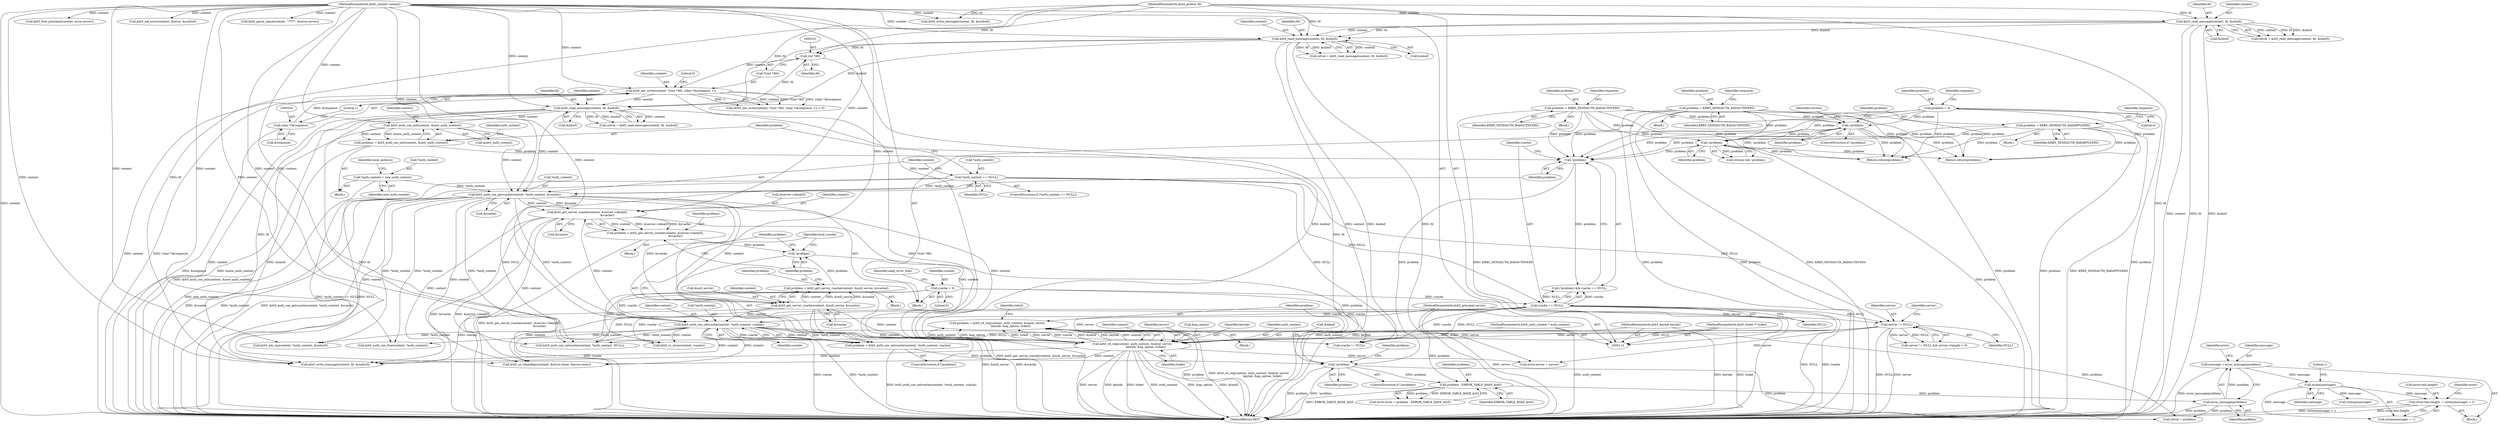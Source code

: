 digraph "0_krb5_102bb6ebf20f9174130c85c3b052ae104e5073ec_0@API" {
"1000449" [label="(Call,error.text.length  = strlen(message) + 1)"];
"1000456" [label="(Call,strlen(message))"];
"1000445" [label="(Call,message = error_message(problem))"];
"1000447" [label="(Call,error_message(problem))"];
"1000431" [label="(Call,problem - ERROR_TABLE_BASE_krb5)"];
"1000369" [label="(Call,problem = krb5_rd_req(context, auth_context, &inbuf, server,\n                              keytab, &ap_option, ticket))"];
"1000371" [label="(Call,krb5_rd_req(context, auth_context, &inbuf, server,\n                              keytab, &ap_option, ticket))"];
"1000295" [label="(Call,krb5_auth_con_getrcache(context, *auth_context, &rcache))"];
"1000284" [label="(Call,krb5_auth_con_init(context, &new_auth_context))"];
"1000269" [label="(Call,krb5_read_message(context, fd, &inbuf))"];
"1000247" [label="(Call,krb5_net_write(context, *((int *)fd), (char *)&response, 1))"];
"1000205" [label="(Call,krb5_read_message(context, fd, &inbuf))"];
"1000167" [label="(Call,krb5_read_message(context, fd, &inbuf))"];
"1000115" [label="(MethodParameterIn,krb5_context context)"];
"1000117" [label="(MethodParameterIn,krb5_pointer fd)"];
"1000253" [label="(Call,(char *)&response)"];
"1000250" [label="(Call,(int *)fd)"];
"1000288" [label="(Call,*auth_context = new_auth_context)"];
"1000277" [label="(Call,*auth_context == NULL)"];
"1000357" [label="(Call,krb5_auth_con_setrcache(context, *auth_context, rcache))"];
"1000322" [label="(Call,krb5_get_server_rcache(context, &server->data[0],\n                                             &rcache))"];
"1000346" [label="(Call,krb5_get_server_rcache(context, &null_server, &rcache))"];
"1000305" [label="(Call,rcache == NULL)"];
"1000135" [label="(Call,rcache = 0)"];
"1000116" [label="(MethodParameterIn,krb5_auth_context * auth_context)"];
"1000311" [label="(Call,server != NULL)"];
"1000119" [label="(MethodParameterIn,krb5_principal server)"];
"1000121" [label="(MethodParameterIn,krb5_keytab keytab)"];
"1000122" [label="(MethodParameterIn,krb5_ticket ** ticket)"];
"1000366" [label="(Call,!problem)"];
"1000355" [label="(Call,problem = krb5_auth_con_setrcache(context, *auth_context, rcache))"];
"1000303" [label="(Call,!problem)"];
"1000181" [label="(Call,problem = KRB5_SENDAUTH_BADAUTHVERS)"];
"1000222" [label="(Call,!problem)"];
"1000152" [label="(Call,problem = 0)"];
"1000196" [label="(Call,problem = KRB5_SENDAUTH_BADAUTHVERS)"];
"1000234" [label="(Call,!problem)"];
"1000225" [label="(Call,problem = KRB5_SENDAUTH_BADAPPLVERS)"];
"1000282" [label="(Call,problem = krb5_auth_con_init(context, &new_auth_context))"];
"1000353" [label="(Call,!problem)"];
"1000320" [label="(Call,problem = krb5_get_server_rcache(context, &server->data[0],\n                                             &rcache))"];
"1000344" [label="(Call,problem = krb5_get_server_rcache(context, &null_server, &rcache))"];
"1000448" [label="(Identifier,problem)"];
"1000305" [label="(Call,rcache == NULL)"];
"1000316" [label="(Identifier,server)"];
"1000333" [label="(Block,)"];
"1000321" [label="(Identifier,problem)"];
"1000222" [label="(Call,!problem)"];
"1000153" [label="(Identifier,problem)"];
"1000350" [label="(Call,&rcache)"];
"1000235" [label="(Identifier,problem)"];
"1000563" [label="(Call,krb5_write_message(context, fd, &outbuf))"];
"1000358" [label="(Identifier,context)"];
"1000295" [label="(Call,krb5_auth_con_getrcache(context, *auth_context, &rcache))"];
"1000594" [label="(Call,krb5_auth_con_setrcache(context, *auth_context, NULL))"];
"1000372" [label="(Identifier,context)"];
"1000458" [label="(Literal,1)"];
"1000225" [label="(Call,problem = KRB5_SENDAUTH_BADAPPLVERS)"];
"1000247" [label="(Call,krb5_net_write(context, *((int *)fd), (char *)&response, 1))"];
"1000116" [label="(MethodParameterIn,krb5_auth_context * auth_context)"];
"1000154" [label="(Literal,0)"];
"1000376" [label="(Identifier,server)"];
"1000288" [label="(Call,*auth_context = new_auth_context)"];
"1000234" [label="(Call,!problem)"];
"1000354" [label="(Identifier,problem)"];
"1000203" [label="(Call,retval = krb5_read_message(context, fd, &inbuf))"];
"1000304" [label="(Identifier,problem)"];
"1000250" [label="(Call,(int *)fd)"];
"1000462" [label="(Identifier,error)"];
"1000285" [label="(Identifier,context)"];
"1000232" [label="(Call,version && !problem)"];
"1000293" [label="(Identifier,local_authcon)"];
"1000431" [label="(Call,problem - ERROR_TABLE_BASE_krb5)"];
"1000552" [label="(Call,krb5_mk_rep(context, *auth_context, &outbuf))"];
"1000281" [label="(Block,)"];
"1000445" [label="(Call,message = error_message(problem))"];
"1000277" [label="(Call,*auth_context == NULL)"];
"1000255" [label="(Call,&response)"];
"1000180" [label="(Block,)"];
"1000378" [label="(Call,&ap_option)"];
"1000269" [label="(Call,krb5_read_message(context, fd, &inbuf))"];
"1000258" [label="(Literal,0)"];
"1000359" [label="(Call,*auth_context)"];
"1000361" [label="(Identifier,rcache)"];
"1000455" [label="(Call,strlen(message) + 1)"];
"1000396" [label="(Call,krb5_us_timeofday(context, &error.stime, &error.susec))"];
"1000344" [label="(Call,problem = krb5_get_server_rcache(context, &null_server, &rcache))"];
"1000142" [label="(Identifier,need_error_free)"];
"1000345" [label="(Identifier,problem)"];
"1000320" [label="(Call,problem = krb5_get_server_rcache(context, &server->data[0],\n                                             &rcache))"];
"1000357" [label="(Call,krb5_auth_con_setrcache(context, *auth_context, rcache))"];
"1000383" [label="(Identifier,inbuf)"];
"1000135" [label="(Call,rcache = 0)"];
"1000386" [label="(Identifier,problem)"];
"1000272" [label="(Call,&inbuf)"];
"1000233" [label="(Identifier,version)"];
"1000229" [label="(Identifier,response)"];
"1000208" [label="(Call,&inbuf)"];
"1000156" [label="(Identifier,response)"];
"1000457" [label="(Identifier,message)"];
"1000278" [label="(Call,*auth_context)"];
"1000183" [label="(Identifier,KRB5_SENDAUTH_BADAUTHVERS)"];
"1000446" [label="(Identifier,message)"];
"1000348" [label="(Call,&null_server)"];
"1000271" [label="(Identifier,fd)"];
"1000249" [label="(Call,*((int *)fd))"];
"1000299" [label="(Call,&rcache)"];
"1000366" [label="(Call,!problem)"];
"1000303" [label="(Call,!problem)"];
"1000165" [label="(Call,retval = krb5_read_message(context, fd, &inbuf))"];
"1000347" [label="(Identifier,context)"];
"1000322" [label="(Call,krb5_get_server_rcache(context, &server->data[0],\n                                             &rcache))"];
"1000504" [label="(Call,krb5_free_principal(context, error.server))"];
"1000310" [label="(Call,server != NULL && server->length > 0)"];
"1000115" [label="(MethodParameterIn,krb5_context context)"];
"1000324" [label="(Call,&server->data[0])"];
"1000280" [label="(Identifier,NULL)"];
"1000296" [label="(Identifier,context)"];
"1000270" [label="(Identifier,context)"];
"1000452" [label="(Identifier,error)"];
"1000264" [label="(Return,return(problem);)"];
"1000368" [label="(Block,)"];
"1000346" [label="(Call,krb5_get_server_rcache(context, &null_server, &rcache))"];
"1000182" [label="(Identifier,problem)"];
"1000323" [label="(Identifier,context)"];
"1000205" [label="(Call,krb5_read_message(context, fd, &inbuf))"];
"1000206" [label="(Identifier,context)"];
"1000289" [label="(Call,*auth_context)"];
"1000119" [label="(MethodParameterIn,krb5_principal server)"];
"1000353" [label="(Call,!problem)"];
"1000284" [label="(Call,krb5_auth_con_init(context, &new_auth_context))"];
"1000196" [label="(Call,problem = KRB5_SENDAUTH_BADAUTHVERS)"];
"1000152" [label="(Call,problem = 0)"];
"1000456" [label="(Call,strlen(message))"];
"1000185" [label="(Identifier,response)"];
"1000370" [label="(Identifier,problem)"];
"1000221" [label="(ControlStructure,if (!problem))"];
"1000168" [label="(Identifier,context)"];
"1000591" [label="(Call,krb5_rc_close(context, rcache))"];
"1000302" [label="(Call,(!problem) && rcache == NULL)"];
"1000283" [label="(Identifier,problem)"];
"1000367" [label="(Identifier,problem)"];
"1000297" [label="(Call,*auth_context)"];
"1000267" [label="(Call,retval = krb5_read_message(context, fd, &inbuf))"];
"1000291" [label="(Identifier,new_auth_context)"];
"1000276" [label="(ControlStructure,if (*auth_context == NULL))"];
"1000408" [label="(Call,error.server = server)"];
"1000387" [label="(Block,)"];
"1000311" [label="(Call,server != NULL)"];
"1000226" [label="(Identifier,problem)"];
"1000169" [label="(Identifier,fd)"];
"1000121" [label="(MethodParameterIn,krb5_keytab keytab)"];
"1000465" [label="(Call,strdup(message))"];
"1000433" [label="(Identifier,ERROR_TABLE_BASE_krb5)"];
"1000207" [label="(Identifier,fd)"];
"1000377" [label="(Identifier,keytab)"];
"1000224" [label="(Block,)"];
"1000246" [label="(Call,(krb5_net_write(context, *((int *)fd), (char *)&response, 1)) < 0)"];
"1000523" [label="(Call,krb5_write_message(context, fd, &outbuf))"];
"1000537" [label="(Call,retval = problem)"];
"1000195" [label="(Block,)"];
"1000356" [label="(Identifier,problem)"];
"1000282" [label="(Call,problem = krb5_auth_con_init(context, &new_auth_context))"];
"1000181" [label="(Call,problem = KRB5_SENDAUTH_BADAUTHVERS)"];
"1000227" [label="(Identifier,KRB5_SENDAUTH_BADAPPLVERS)"];
"1000167" [label="(Call,krb5_read_message(context, fd, &inbuf))"];
"1000253" [label="(Call,(char *)&response)"];
"1000290" [label="(Identifier,auth_context)"];
"1000373" [label="(Identifier,auth_context)"];
"1000352" [label="(ControlStructure,if (!problem))"];
"1000447" [label="(Call,error_message(problem))"];
"1000380" [label="(Identifier,ticket)"];
"1000257" [label="(Literal,1)"];
"1000330" [label="(Call,&rcache)"];
"1000365" [label="(ControlStructure,if (!problem))"];
"1000449" [label="(Call,error.text.length  = strlen(message) + 1)"];
"1000482" [label="(Call,krb5_mk_error(context, &error, &outbuf))"];
"1000369" [label="(Call,problem = krb5_rd_req(context, auth_context, &inbuf, server,\n                              keytab, &ap_option, ticket))"];
"1000117" [label="(MethodParameterIn,krb5_pointer fd)"];
"1000312" [label="(Identifier,server)"];
"1000137" [label="(Literal,0)"];
"1000579" [label="(Call,krb5_auth_con_free(context, *auth_context))"];
"1000252" [label="(Identifier,fd)"];
"1000313" [label="(Identifier,NULL)"];
"1000601" [label="(MethodReturn,RET)"];
"1000371" [label="(Call,krb5_rd_req(context, auth_context, &inbuf, server,\n                              keytab, &ap_option, ticket))"];
"1000587" [label="(Call,rcache != NULL)"];
"1000260" [label="(Return,return(problem);)"];
"1000427" [label="(Call,error.error = problem - ERROR_TABLE_BASE_krb5)"];
"1000319" [label="(Block,)"];
"1000363" [label="(Identifier,local_rcache)"];
"1000223" [label="(Identifier,problem)"];
"1000374" [label="(Call,&inbuf)"];
"1000170" [label="(Call,&inbuf)"];
"1000306" [label="(Identifier,rcache)"];
"1000355" [label="(Call,problem = krb5_auth_con_setrcache(context, *auth_context, rcache))"];
"1000307" [label="(Identifier,NULL)"];
"1000432" [label="(Identifier,problem)"];
"1000136" [label="(Identifier,rcache)"];
"1000124" [label="(Block,)"];
"1000417" [label="(Call,krb5_parse_name(context, \"????\", &error.server))"];
"1000198" [label="(Identifier,KRB5_SENDAUTH_BADAUTHVERS)"];
"1000286" [label="(Call,&new_auth_context)"];
"1000450" [label="(Call,error.text.length)"];
"1000197" [label="(Identifier,problem)"];
"1000248" [label="(Identifier,context)"];
"1000200" [label="(Identifier,response)"];
"1000122" [label="(MethodParameterIn,krb5_ticket ** ticket)"];
"1000449" -> "1000387"  [label="AST: "];
"1000449" -> "1000455"  [label="CFG: "];
"1000450" -> "1000449"  [label="AST: "];
"1000455" -> "1000449"  [label="AST: "];
"1000462" -> "1000449"  [label="CFG: "];
"1000449" -> "1000601"  [label="DDG: strlen(message) + 1"];
"1000449" -> "1000601"  [label="DDG: error.text.length"];
"1000456" -> "1000449"  [label="DDG: message"];
"1000456" -> "1000455"  [label="AST: "];
"1000456" -> "1000457"  [label="CFG: "];
"1000457" -> "1000456"  [label="AST: "];
"1000458" -> "1000456"  [label="CFG: "];
"1000456" -> "1000455"  [label="DDG: message"];
"1000445" -> "1000456"  [label="DDG: message"];
"1000456" -> "1000465"  [label="DDG: message"];
"1000445" -> "1000387"  [label="AST: "];
"1000445" -> "1000447"  [label="CFG: "];
"1000446" -> "1000445"  [label="AST: "];
"1000447" -> "1000445"  [label="AST: "];
"1000452" -> "1000445"  [label="CFG: "];
"1000445" -> "1000601"  [label="DDG: error_message(problem)"];
"1000447" -> "1000445"  [label="DDG: problem"];
"1000447" -> "1000448"  [label="CFG: "];
"1000448" -> "1000447"  [label="AST: "];
"1000447" -> "1000601"  [label="DDG: problem"];
"1000431" -> "1000447"  [label="DDG: problem"];
"1000447" -> "1000537"  [label="DDG: problem"];
"1000431" -> "1000427"  [label="AST: "];
"1000431" -> "1000433"  [label="CFG: "];
"1000432" -> "1000431"  [label="AST: "];
"1000433" -> "1000431"  [label="AST: "];
"1000427" -> "1000431"  [label="CFG: "];
"1000431" -> "1000601"  [label="DDG: ERROR_TABLE_BASE_krb5"];
"1000431" -> "1000427"  [label="DDG: problem"];
"1000431" -> "1000427"  [label="DDG: ERROR_TABLE_BASE_krb5"];
"1000369" -> "1000431"  [label="DDG: problem"];
"1000366" -> "1000431"  [label="DDG: problem"];
"1000369" -> "1000368"  [label="AST: "];
"1000369" -> "1000371"  [label="CFG: "];
"1000370" -> "1000369"  [label="AST: "];
"1000371" -> "1000369"  [label="AST: "];
"1000383" -> "1000369"  [label="CFG: "];
"1000369" -> "1000601"  [label="DDG: problem"];
"1000369" -> "1000601"  [label="DDG: krb5_rd_req(context, auth_context, &inbuf, server,\n                              keytab, &ap_option, ticket)"];
"1000371" -> "1000369"  [label="DDG: auth_context"];
"1000371" -> "1000369"  [label="DDG: &ap_option"];
"1000371" -> "1000369"  [label="DDG: ticket"];
"1000371" -> "1000369"  [label="DDG: server"];
"1000371" -> "1000369"  [label="DDG: &inbuf"];
"1000371" -> "1000369"  [label="DDG: keytab"];
"1000371" -> "1000369"  [label="DDG: context"];
"1000369" -> "1000537"  [label="DDG: problem"];
"1000371" -> "1000380"  [label="CFG: "];
"1000372" -> "1000371"  [label="AST: "];
"1000373" -> "1000371"  [label="AST: "];
"1000374" -> "1000371"  [label="AST: "];
"1000376" -> "1000371"  [label="AST: "];
"1000377" -> "1000371"  [label="AST: "];
"1000378" -> "1000371"  [label="AST: "];
"1000380" -> "1000371"  [label="AST: "];
"1000371" -> "1000601"  [label="DDG: server"];
"1000371" -> "1000601"  [label="DDG: keytab"];
"1000371" -> "1000601"  [label="DDG: ticket"];
"1000371" -> "1000601"  [label="DDG: auth_context"];
"1000371" -> "1000601"  [label="DDG: &ap_option"];
"1000371" -> "1000601"  [label="DDG: &inbuf"];
"1000295" -> "1000371"  [label="DDG: context"];
"1000357" -> "1000371"  [label="DDG: context"];
"1000322" -> "1000371"  [label="DDG: context"];
"1000346" -> "1000371"  [label="DDG: context"];
"1000115" -> "1000371"  [label="DDG: context"];
"1000116" -> "1000371"  [label="DDG: auth_context"];
"1000269" -> "1000371"  [label="DDG: &inbuf"];
"1000311" -> "1000371"  [label="DDG: server"];
"1000119" -> "1000371"  [label="DDG: server"];
"1000121" -> "1000371"  [label="DDG: keytab"];
"1000122" -> "1000371"  [label="DDG: ticket"];
"1000371" -> "1000396"  [label="DDG: context"];
"1000371" -> "1000408"  [label="DDG: server"];
"1000371" -> "1000523"  [label="DDG: context"];
"1000295" -> "1000124"  [label="AST: "];
"1000295" -> "1000299"  [label="CFG: "];
"1000296" -> "1000295"  [label="AST: "];
"1000297" -> "1000295"  [label="AST: "];
"1000299" -> "1000295"  [label="AST: "];
"1000304" -> "1000295"  [label="CFG: "];
"1000295" -> "1000601"  [label="DDG: &rcache"];
"1000295" -> "1000601"  [label="DDG: *auth_context"];
"1000295" -> "1000601"  [label="DDG: krb5_auth_con_getrcache(context, *auth_context, &rcache)"];
"1000284" -> "1000295"  [label="DDG: context"];
"1000269" -> "1000295"  [label="DDG: context"];
"1000115" -> "1000295"  [label="DDG: context"];
"1000288" -> "1000295"  [label="DDG: *auth_context"];
"1000277" -> "1000295"  [label="DDG: *auth_context"];
"1000295" -> "1000322"  [label="DDG: context"];
"1000295" -> "1000322"  [label="DDG: &rcache"];
"1000295" -> "1000346"  [label="DDG: context"];
"1000295" -> "1000346"  [label="DDG: &rcache"];
"1000295" -> "1000357"  [label="DDG: *auth_context"];
"1000295" -> "1000396"  [label="DDG: context"];
"1000295" -> "1000523"  [label="DDG: context"];
"1000295" -> "1000552"  [label="DDG: *auth_context"];
"1000295" -> "1000579"  [label="DDG: *auth_context"];
"1000295" -> "1000594"  [label="DDG: *auth_context"];
"1000284" -> "1000282"  [label="AST: "];
"1000284" -> "1000286"  [label="CFG: "];
"1000285" -> "1000284"  [label="AST: "];
"1000286" -> "1000284"  [label="AST: "];
"1000282" -> "1000284"  [label="CFG: "];
"1000284" -> "1000601"  [label="DDG: &new_auth_context"];
"1000284" -> "1000282"  [label="DDG: context"];
"1000284" -> "1000282"  [label="DDG: &new_auth_context"];
"1000269" -> "1000284"  [label="DDG: context"];
"1000115" -> "1000284"  [label="DDG: context"];
"1000269" -> "1000267"  [label="AST: "];
"1000269" -> "1000272"  [label="CFG: "];
"1000270" -> "1000269"  [label="AST: "];
"1000271" -> "1000269"  [label="AST: "];
"1000272" -> "1000269"  [label="AST: "];
"1000267" -> "1000269"  [label="CFG: "];
"1000269" -> "1000601"  [label="DDG: context"];
"1000269" -> "1000601"  [label="DDG: &inbuf"];
"1000269" -> "1000601"  [label="DDG: fd"];
"1000269" -> "1000267"  [label="DDG: context"];
"1000269" -> "1000267"  [label="DDG: fd"];
"1000269" -> "1000267"  [label="DDG: &inbuf"];
"1000247" -> "1000269"  [label="DDG: context"];
"1000115" -> "1000269"  [label="DDG: context"];
"1000250" -> "1000269"  [label="DDG: fd"];
"1000117" -> "1000269"  [label="DDG: fd"];
"1000205" -> "1000269"  [label="DDG: &inbuf"];
"1000269" -> "1000523"  [label="DDG: fd"];
"1000247" -> "1000246"  [label="AST: "];
"1000247" -> "1000257"  [label="CFG: "];
"1000248" -> "1000247"  [label="AST: "];
"1000249" -> "1000247"  [label="AST: "];
"1000253" -> "1000247"  [label="AST: "];
"1000257" -> "1000247"  [label="AST: "];
"1000258" -> "1000247"  [label="CFG: "];
"1000247" -> "1000601"  [label="DDG: context"];
"1000247" -> "1000601"  [label="DDG: (char *)&response"];
"1000247" -> "1000601"  [label="DDG: *((int *)fd)"];
"1000247" -> "1000246"  [label="DDG: context"];
"1000247" -> "1000246"  [label="DDG: *((int *)fd)"];
"1000247" -> "1000246"  [label="DDG: (char *)&response"];
"1000247" -> "1000246"  [label="DDG: 1"];
"1000205" -> "1000247"  [label="DDG: context"];
"1000115" -> "1000247"  [label="DDG: context"];
"1000253" -> "1000247"  [label="DDG: &response"];
"1000205" -> "1000203"  [label="AST: "];
"1000205" -> "1000208"  [label="CFG: "];
"1000206" -> "1000205"  [label="AST: "];
"1000207" -> "1000205"  [label="AST: "];
"1000208" -> "1000205"  [label="AST: "];
"1000203" -> "1000205"  [label="CFG: "];
"1000205" -> "1000601"  [label="DDG: context"];
"1000205" -> "1000601"  [label="DDG: &inbuf"];
"1000205" -> "1000601"  [label="DDG: fd"];
"1000205" -> "1000203"  [label="DDG: context"];
"1000205" -> "1000203"  [label="DDG: fd"];
"1000205" -> "1000203"  [label="DDG: &inbuf"];
"1000167" -> "1000205"  [label="DDG: context"];
"1000167" -> "1000205"  [label="DDG: fd"];
"1000167" -> "1000205"  [label="DDG: &inbuf"];
"1000115" -> "1000205"  [label="DDG: context"];
"1000117" -> "1000205"  [label="DDG: fd"];
"1000205" -> "1000250"  [label="DDG: fd"];
"1000167" -> "1000165"  [label="AST: "];
"1000167" -> "1000170"  [label="CFG: "];
"1000168" -> "1000167"  [label="AST: "];
"1000169" -> "1000167"  [label="AST: "];
"1000170" -> "1000167"  [label="AST: "];
"1000165" -> "1000167"  [label="CFG: "];
"1000167" -> "1000601"  [label="DDG: context"];
"1000167" -> "1000601"  [label="DDG: fd"];
"1000167" -> "1000601"  [label="DDG: &inbuf"];
"1000167" -> "1000165"  [label="DDG: context"];
"1000167" -> "1000165"  [label="DDG: fd"];
"1000167" -> "1000165"  [label="DDG: &inbuf"];
"1000115" -> "1000167"  [label="DDG: context"];
"1000117" -> "1000167"  [label="DDG: fd"];
"1000115" -> "1000114"  [label="AST: "];
"1000115" -> "1000601"  [label="DDG: context"];
"1000115" -> "1000322"  [label="DDG: context"];
"1000115" -> "1000346"  [label="DDG: context"];
"1000115" -> "1000357"  [label="DDG: context"];
"1000115" -> "1000396"  [label="DDG: context"];
"1000115" -> "1000417"  [label="DDG: context"];
"1000115" -> "1000482"  [label="DDG: context"];
"1000115" -> "1000504"  [label="DDG: context"];
"1000115" -> "1000523"  [label="DDG: context"];
"1000115" -> "1000552"  [label="DDG: context"];
"1000115" -> "1000563"  [label="DDG: context"];
"1000115" -> "1000579"  [label="DDG: context"];
"1000115" -> "1000591"  [label="DDG: context"];
"1000115" -> "1000594"  [label="DDG: context"];
"1000117" -> "1000114"  [label="AST: "];
"1000117" -> "1000601"  [label="DDG: fd"];
"1000117" -> "1000250"  [label="DDG: fd"];
"1000117" -> "1000523"  [label="DDG: fd"];
"1000117" -> "1000563"  [label="DDG: fd"];
"1000253" -> "1000255"  [label="CFG: "];
"1000254" -> "1000253"  [label="AST: "];
"1000255" -> "1000253"  [label="AST: "];
"1000257" -> "1000253"  [label="CFG: "];
"1000253" -> "1000601"  [label="DDG: &response"];
"1000250" -> "1000249"  [label="AST: "];
"1000250" -> "1000252"  [label="CFG: "];
"1000251" -> "1000250"  [label="AST: "];
"1000252" -> "1000250"  [label="AST: "];
"1000249" -> "1000250"  [label="CFG: "];
"1000250" -> "1000601"  [label="DDG: fd"];
"1000288" -> "1000281"  [label="AST: "];
"1000288" -> "1000291"  [label="CFG: "];
"1000289" -> "1000288"  [label="AST: "];
"1000291" -> "1000288"  [label="AST: "];
"1000293" -> "1000288"  [label="CFG: "];
"1000288" -> "1000601"  [label="DDG: new_auth_context"];
"1000277" -> "1000276"  [label="AST: "];
"1000277" -> "1000280"  [label="CFG: "];
"1000278" -> "1000277"  [label="AST: "];
"1000280" -> "1000277"  [label="AST: "];
"1000283" -> "1000277"  [label="CFG: "];
"1000296" -> "1000277"  [label="CFG: "];
"1000277" -> "1000601"  [label="DDG: NULL"];
"1000277" -> "1000601"  [label="DDG: *auth_context == NULL"];
"1000277" -> "1000305"  [label="DDG: NULL"];
"1000277" -> "1000311"  [label="DDG: NULL"];
"1000277" -> "1000587"  [label="DDG: NULL"];
"1000277" -> "1000594"  [label="DDG: NULL"];
"1000357" -> "1000355"  [label="AST: "];
"1000357" -> "1000361"  [label="CFG: "];
"1000358" -> "1000357"  [label="AST: "];
"1000359" -> "1000357"  [label="AST: "];
"1000361" -> "1000357"  [label="AST: "];
"1000355" -> "1000357"  [label="CFG: "];
"1000357" -> "1000601"  [label="DDG: rcache"];
"1000357" -> "1000601"  [label="DDG: *auth_context"];
"1000357" -> "1000355"  [label="DDG: context"];
"1000357" -> "1000355"  [label="DDG: *auth_context"];
"1000357" -> "1000355"  [label="DDG: rcache"];
"1000322" -> "1000357"  [label="DDG: context"];
"1000346" -> "1000357"  [label="DDG: context"];
"1000305" -> "1000357"  [label="DDG: rcache"];
"1000135" -> "1000357"  [label="DDG: rcache"];
"1000357" -> "1000396"  [label="DDG: context"];
"1000357" -> "1000523"  [label="DDG: context"];
"1000357" -> "1000552"  [label="DDG: *auth_context"];
"1000357" -> "1000579"  [label="DDG: *auth_context"];
"1000357" -> "1000587"  [label="DDG: rcache"];
"1000357" -> "1000591"  [label="DDG: rcache"];
"1000357" -> "1000594"  [label="DDG: *auth_context"];
"1000322" -> "1000320"  [label="AST: "];
"1000322" -> "1000330"  [label="CFG: "];
"1000323" -> "1000322"  [label="AST: "];
"1000324" -> "1000322"  [label="AST: "];
"1000330" -> "1000322"  [label="AST: "];
"1000320" -> "1000322"  [label="CFG: "];
"1000322" -> "1000601"  [label="DDG: &rcache"];
"1000322" -> "1000601"  [label="DDG: &server->data[0]"];
"1000322" -> "1000320"  [label="DDG: context"];
"1000322" -> "1000320"  [label="DDG: &server->data[0]"];
"1000322" -> "1000320"  [label="DDG: &rcache"];
"1000322" -> "1000396"  [label="DDG: context"];
"1000322" -> "1000523"  [label="DDG: context"];
"1000346" -> "1000344"  [label="AST: "];
"1000346" -> "1000350"  [label="CFG: "];
"1000347" -> "1000346"  [label="AST: "];
"1000348" -> "1000346"  [label="AST: "];
"1000350" -> "1000346"  [label="AST: "];
"1000344" -> "1000346"  [label="CFG: "];
"1000346" -> "1000601"  [label="DDG: &null_server"];
"1000346" -> "1000601"  [label="DDG: &rcache"];
"1000346" -> "1000344"  [label="DDG: context"];
"1000346" -> "1000344"  [label="DDG: &null_server"];
"1000346" -> "1000344"  [label="DDG: &rcache"];
"1000346" -> "1000396"  [label="DDG: context"];
"1000346" -> "1000523"  [label="DDG: context"];
"1000305" -> "1000302"  [label="AST: "];
"1000305" -> "1000307"  [label="CFG: "];
"1000306" -> "1000305"  [label="AST: "];
"1000307" -> "1000305"  [label="AST: "];
"1000302" -> "1000305"  [label="CFG: "];
"1000305" -> "1000601"  [label="DDG: NULL"];
"1000305" -> "1000601"  [label="DDG: rcache"];
"1000305" -> "1000302"  [label="DDG: rcache"];
"1000305" -> "1000302"  [label="DDG: NULL"];
"1000135" -> "1000305"  [label="DDG: rcache"];
"1000305" -> "1000311"  [label="DDG: NULL"];
"1000305" -> "1000587"  [label="DDG: rcache"];
"1000305" -> "1000587"  [label="DDG: NULL"];
"1000305" -> "1000591"  [label="DDG: rcache"];
"1000305" -> "1000594"  [label="DDG: NULL"];
"1000135" -> "1000124"  [label="AST: "];
"1000135" -> "1000137"  [label="CFG: "];
"1000136" -> "1000135"  [label="AST: "];
"1000137" -> "1000135"  [label="AST: "];
"1000142" -> "1000135"  [label="CFG: "];
"1000135" -> "1000601"  [label="DDG: rcache"];
"1000135" -> "1000587"  [label="DDG: rcache"];
"1000135" -> "1000591"  [label="DDG: rcache"];
"1000116" -> "1000114"  [label="AST: "];
"1000116" -> "1000601"  [label="DDG: auth_context"];
"1000311" -> "1000310"  [label="AST: "];
"1000311" -> "1000313"  [label="CFG: "];
"1000312" -> "1000311"  [label="AST: "];
"1000313" -> "1000311"  [label="AST: "];
"1000316" -> "1000311"  [label="CFG: "];
"1000310" -> "1000311"  [label="CFG: "];
"1000311" -> "1000601"  [label="DDG: server"];
"1000311" -> "1000601"  [label="DDG: NULL"];
"1000311" -> "1000310"  [label="DDG: server"];
"1000311" -> "1000310"  [label="DDG: NULL"];
"1000119" -> "1000311"  [label="DDG: server"];
"1000311" -> "1000408"  [label="DDG: server"];
"1000311" -> "1000587"  [label="DDG: NULL"];
"1000311" -> "1000594"  [label="DDG: NULL"];
"1000119" -> "1000114"  [label="AST: "];
"1000119" -> "1000601"  [label="DDG: server"];
"1000119" -> "1000408"  [label="DDG: server"];
"1000121" -> "1000114"  [label="AST: "];
"1000121" -> "1000601"  [label="DDG: keytab"];
"1000122" -> "1000114"  [label="AST: "];
"1000122" -> "1000601"  [label="DDG: ticket"];
"1000366" -> "1000365"  [label="AST: "];
"1000366" -> "1000367"  [label="CFG: "];
"1000367" -> "1000366"  [label="AST: "];
"1000370" -> "1000366"  [label="CFG: "];
"1000386" -> "1000366"  [label="CFG: "];
"1000366" -> "1000601"  [label="DDG: problem"];
"1000366" -> "1000601"  [label="DDG: !problem"];
"1000355" -> "1000366"  [label="DDG: problem"];
"1000303" -> "1000366"  [label="DDG: problem"];
"1000353" -> "1000366"  [label="DDG: problem"];
"1000366" -> "1000537"  [label="DDG: problem"];
"1000355" -> "1000352"  [label="AST: "];
"1000356" -> "1000355"  [label="AST: "];
"1000363" -> "1000355"  [label="CFG: "];
"1000355" -> "1000601"  [label="DDG: krb5_auth_con_setrcache(context, *auth_context, rcache)"];
"1000303" -> "1000302"  [label="AST: "];
"1000303" -> "1000304"  [label="CFG: "];
"1000304" -> "1000303"  [label="AST: "];
"1000306" -> "1000303"  [label="CFG: "];
"1000302" -> "1000303"  [label="CFG: "];
"1000303" -> "1000302"  [label="DDG: problem"];
"1000181" -> "1000303"  [label="DDG: problem"];
"1000222" -> "1000303"  [label="DDG: problem"];
"1000234" -> "1000303"  [label="DDG: problem"];
"1000225" -> "1000303"  [label="DDG: problem"];
"1000152" -> "1000303"  [label="DDG: problem"];
"1000196" -> "1000303"  [label="DDG: problem"];
"1000282" -> "1000303"  [label="DDG: problem"];
"1000181" -> "1000180"  [label="AST: "];
"1000181" -> "1000183"  [label="CFG: "];
"1000182" -> "1000181"  [label="AST: "];
"1000183" -> "1000181"  [label="AST: "];
"1000185" -> "1000181"  [label="CFG: "];
"1000181" -> "1000601"  [label="DDG: problem"];
"1000181" -> "1000601"  [label="DDG: KRB5_SENDAUTH_BADAUTHVERS"];
"1000181" -> "1000222"  [label="DDG: problem"];
"1000181" -> "1000234"  [label="DDG: problem"];
"1000181" -> "1000260"  [label="DDG: problem"];
"1000181" -> "1000264"  [label="DDG: problem"];
"1000222" -> "1000221"  [label="AST: "];
"1000222" -> "1000223"  [label="CFG: "];
"1000223" -> "1000222"  [label="AST: "];
"1000226" -> "1000222"  [label="CFG: "];
"1000233" -> "1000222"  [label="CFG: "];
"1000222" -> "1000601"  [label="DDG: problem"];
"1000152" -> "1000222"  [label="DDG: problem"];
"1000196" -> "1000222"  [label="DDG: problem"];
"1000222" -> "1000232"  [label="DDG: !problem"];
"1000222" -> "1000234"  [label="DDG: problem"];
"1000222" -> "1000260"  [label="DDG: problem"];
"1000222" -> "1000264"  [label="DDG: problem"];
"1000152" -> "1000124"  [label="AST: "];
"1000152" -> "1000154"  [label="CFG: "];
"1000153" -> "1000152"  [label="AST: "];
"1000154" -> "1000152"  [label="AST: "];
"1000156" -> "1000152"  [label="CFG: "];
"1000152" -> "1000601"  [label="DDG: problem"];
"1000152" -> "1000234"  [label="DDG: problem"];
"1000152" -> "1000260"  [label="DDG: problem"];
"1000152" -> "1000264"  [label="DDG: problem"];
"1000196" -> "1000195"  [label="AST: "];
"1000196" -> "1000198"  [label="CFG: "];
"1000197" -> "1000196"  [label="AST: "];
"1000198" -> "1000196"  [label="AST: "];
"1000200" -> "1000196"  [label="CFG: "];
"1000196" -> "1000601"  [label="DDG: problem"];
"1000196" -> "1000601"  [label="DDG: KRB5_SENDAUTH_BADAUTHVERS"];
"1000196" -> "1000234"  [label="DDG: problem"];
"1000196" -> "1000260"  [label="DDG: problem"];
"1000196" -> "1000264"  [label="DDG: problem"];
"1000234" -> "1000232"  [label="AST: "];
"1000234" -> "1000235"  [label="CFG: "];
"1000235" -> "1000234"  [label="AST: "];
"1000232" -> "1000234"  [label="CFG: "];
"1000234" -> "1000601"  [label="DDG: problem"];
"1000234" -> "1000232"  [label="DDG: problem"];
"1000225" -> "1000234"  [label="DDG: problem"];
"1000234" -> "1000260"  [label="DDG: problem"];
"1000234" -> "1000264"  [label="DDG: problem"];
"1000225" -> "1000224"  [label="AST: "];
"1000225" -> "1000227"  [label="CFG: "];
"1000226" -> "1000225"  [label="AST: "];
"1000227" -> "1000225"  [label="AST: "];
"1000229" -> "1000225"  [label="CFG: "];
"1000225" -> "1000601"  [label="DDG: KRB5_SENDAUTH_BADAPPLVERS"];
"1000225" -> "1000601"  [label="DDG: problem"];
"1000225" -> "1000260"  [label="DDG: problem"];
"1000225" -> "1000264"  [label="DDG: problem"];
"1000282" -> "1000281"  [label="AST: "];
"1000283" -> "1000282"  [label="AST: "];
"1000290" -> "1000282"  [label="CFG: "];
"1000282" -> "1000601"  [label="DDG: krb5_auth_con_init(context, &new_auth_context)"];
"1000353" -> "1000352"  [label="AST: "];
"1000353" -> "1000354"  [label="CFG: "];
"1000354" -> "1000353"  [label="AST: "];
"1000356" -> "1000353"  [label="CFG: "];
"1000363" -> "1000353"  [label="CFG: "];
"1000320" -> "1000353"  [label="DDG: problem"];
"1000344" -> "1000353"  [label="DDG: problem"];
"1000320" -> "1000319"  [label="AST: "];
"1000321" -> "1000320"  [label="AST: "];
"1000354" -> "1000320"  [label="CFG: "];
"1000320" -> "1000601"  [label="DDG: krb5_get_server_rcache(context, &server->data[0],\n                                             &rcache)"];
"1000344" -> "1000333"  [label="AST: "];
"1000345" -> "1000344"  [label="AST: "];
"1000354" -> "1000344"  [label="CFG: "];
"1000344" -> "1000601"  [label="DDG: krb5_get_server_rcache(context, &null_server, &rcache)"];
}
